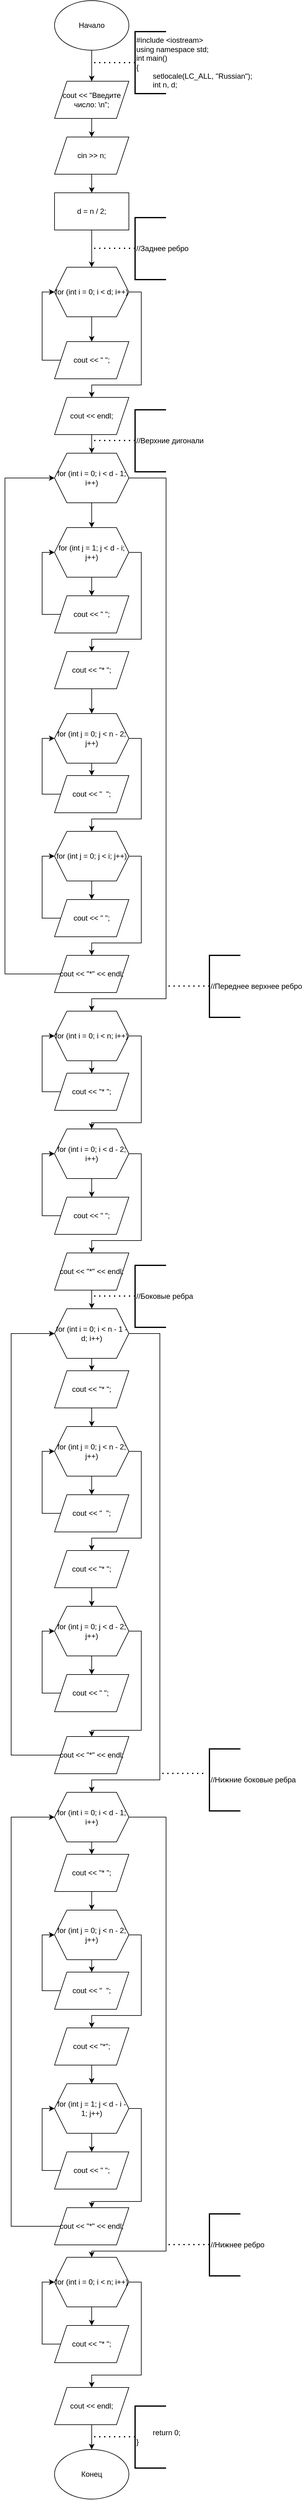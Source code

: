 <mxfile version="24.7.17">
  <diagram name="Страница — 1" id="zEkdtHMlBh2SFyHjWNZH">
    <mxGraphModel dx="472" dy="835" grid="1" gridSize="10" guides="1" tooltips="1" connect="1" arrows="1" fold="1" page="1" pageScale="1" pageWidth="827" pageHeight="1169" math="0" shadow="0">
      <root>
        <mxCell id="0" />
        <mxCell id="1" parent="0" />
        <mxCell id="GUmvBc8gLRCeECEukILp-5" style="edgeStyle=orthogonalEdgeStyle;rounded=0;orthogonalLoop=1;jettySize=auto;html=1;exitX=0.5;exitY=1;exitDx=0;exitDy=0;entryX=0.5;entryY=0;entryDx=0;entryDy=0;" edge="1" parent="1" source="GUmvBc8gLRCeECEukILp-3" target="GUmvBc8gLRCeECEukILp-4">
          <mxGeometry relative="1" as="geometry" />
        </mxCell>
        <mxCell id="GUmvBc8gLRCeECEukILp-3" value="Начало" style="ellipse;whiteSpace=wrap;html=1;" vertex="1" parent="1">
          <mxGeometry x="180" y="50" width="120" height="80" as="geometry" />
        </mxCell>
        <mxCell id="GUmvBc8gLRCeECEukILp-9" style="edgeStyle=orthogonalEdgeStyle;rounded=0;orthogonalLoop=1;jettySize=auto;html=1;exitX=0.5;exitY=1;exitDx=0;exitDy=0;entryX=0.5;entryY=0;entryDx=0;entryDy=0;" edge="1" parent="1" source="GUmvBc8gLRCeECEukILp-4" target="GUmvBc8gLRCeECEukILp-8">
          <mxGeometry relative="1" as="geometry" />
        </mxCell>
        <mxCell id="GUmvBc8gLRCeECEukILp-4" value="cout &amp;lt;&amp;lt; &quot;Введите число: \n&quot;;" style="shape=parallelogram;perimeter=parallelogramPerimeter;whiteSpace=wrap;html=1;fixedSize=1;" vertex="1" parent="1">
          <mxGeometry x="180" y="180" width="120" height="60" as="geometry" />
        </mxCell>
        <mxCell id="GUmvBc8gLRCeECEukILp-6" value="" style="endArrow=none;dashed=1;html=1;dashPattern=1 3;strokeWidth=2;rounded=0;" edge="1" parent="1">
          <mxGeometry width="50" height="50" relative="1" as="geometry">
            <mxPoint x="310" y="150" as="sourcePoint" />
            <mxPoint x="240" y="150" as="targetPoint" />
          </mxGeometry>
        </mxCell>
        <mxCell id="GUmvBc8gLRCeECEukILp-7" value="&lt;div&gt;#include &amp;lt;iostream&amp;gt;&lt;/div&gt;&lt;div&gt;using namespace std;&lt;/div&gt;&lt;div&gt;int main()&lt;/div&gt;&lt;div&gt;{&lt;/div&gt;&lt;div&gt;&lt;span style=&quot;white-space-collapse: collapse;&quot;&gt;&lt;span style=&quot;white-space-collapse: preserve;&quot;&gt;&#x9;&lt;/span&gt;setlocale(LC_ALL, &quot;Russian&quot;);&lt;/span&gt;&lt;/div&gt;&lt;div&gt;&lt;span style=&quot;white-space-collapse: collapse;&quot;&gt;&lt;span style=&quot;white-space-collapse: preserve;&quot;&gt;&#x9;&lt;/span&gt;int n, d;&lt;/span&gt;&lt;/div&gt;" style="strokeWidth=2;html=1;shape=mxgraph.flowchart.annotation_1;align=left;pointerEvents=1;" vertex="1" parent="1">
          <mxGeometry x="310" y="100" width="50" height="100" as="geometry" />
        </mxCell>
        <mxCell id="GUmvBc8gLRCeECEukILp-11" style="edgeStyle=orthogonalEdgeStyle;rounded=0;orthogonalLoop=1;jettySize=auto;html=1;exitX=0.5;exitY=1;exitDx=0;exitDy=0;entryX=0.5;entryY=0;entryDx=0;entryDy=0;" edge="1" parent="1" source="GUmvBc8gLRCeECEukILp-8" target="GUmvBc8gLRCeECEukILp-10">
          <mxGeometry relative="1" as="geometry" />
        </mxCell>
        <mxCell id="GUmvBc8gLRCeECEukILp-8" value="cin &amp;gt;&amp;gt; n;" style="shape=parallelogram;perimeter=parallelogramPerimeter;whiteSpace=wrap;html=1;fixedSize=1;" vertex="1" parent="1">
          <mxGeometry x="180" y="270" width="120" height="60" as="geometry" />
        </mxCell>
        <mxCell id="GUmvBc8gLRCeECEukILp-15" style="edgeStyle=orthogonalEdgeStyle;rounded=0;orthogonalLoop=1;jettySize=auto;html=1;exitX=0.5;exitY=1;exitDx=0;exitDy=0;entryX=0.5;entryY=0;entryDx=0;entryDy=0;" edge="1" parent="1" source="GUmvBc8gLRCeECEukILp-10" target="GUmvBc8gLRCeECEukILp-14">
          <mxGeometry relative="1" as="geometry" />
        </mxCell>
        <mxCell id="GUmvBc8gLRCeECEukILp-10" value="d = n / 2;" style="rounded=0;whiteSpace=wrap;html=1;" vertex="1" parent="1">
          <mxGeometry x="180" y="360" width="120" height="60" as="geometry" />
        </mxCell>
        <mxCell id="GUmvBc8gLRCeECEukILp-12" value="" style="endArrow=none;dashed=1;html=1;dashPattern=1 3;strokeWidth=2;rounded=0;" edge="1" parent="1">
          <mxGeometry width="50" height="50" relative="1" as="geometry">
            <mxPoint x="310" y="449.5" as="sourcePoint" />
            <mxPoint x="240" y="449.5" as="targetPoint" />
          </mxGeometry>
        </mxCell>
        <mxCell id="GUmvBc8gLRCeECEukILp-13" value="//Заднее ребро" style="strokeWidth=2;html=1;shape=mxgraph.flowchart.annotation_1;align=left;pointerEvents=1;" vertex="1" parent="1">
          <mxGeometry x="310" y="400" width="50" height="100" as="geometry" />
        </mxCell>
        <mxCell id="GUmvBc8gLRCeECEukILp-18" style="edgeStyle=orthogonalEdgeStyle;rounded=0;orthogonalLoop=1;jettySize=auto;html=1;exitX=0.5;exitY=1;exitDx=0;exitDy=0;entryX=0.5;entryY=0;entryDx=0;entryDy=0;" edge="1" parent="1" source="GUmvBc8gLRCeECEukILp-14" target="GUmvBc8gLRCeECEukILp-17">
          <mxGeometry relative="1" as="geometry" />
        </mxCell>
        <mxCell id="GUmvBc8gLRCeECEukILp-22" style="edgeStyle=orthogonalEdgeStyle;rounded=0;orthogonalLoop=1;jettySize=auto;html=1;exitX=1;exitY=0.5;exitDx=0;exitDy=0;" edge="1" parent="1" source="GUmvBc8gLRCeECEukILp-14" target="GUmvBc8gLRCeECEukILp-21">
          <mxGeometry relative="1" as="geometry">
            <Array as="points">
              <mxPoint x="320" y="520" />
              <mxPoint x="320" y="670" />
              <mxPoint x="240" y="670" />
            </Array>
          </mxGeometry>
        </mxCell>
        <mxCell id="GUmvBc8gLRCeECEukILp-14" value="for (int i = 0; i &amp;lt; d; i++)" style="shape=hexagon;perimeter=hexagonPerimeter2;whiteSpace=wrap;html=1;fixedSize=1;" vertex="1" parent="1">
          <mxGeometry x="180" y="480" width="120" height="80" as="geometry" />
        </mxCell>
        <mxCell id="GUmvBc8gLRCeECEukILp-19" style="edgeStyle=orthogonalEdgeStyle;rounded=0;orthogonalLoop=1;jettySize=auto;html=1;exitX=0;exitY=0.5;exitDx=0;exitDy=0;entryX=0;entryY=0.5;entryDx=0;entryDy=0;" edge="1" parent="1" source="GUmvBc8gLRCeECEukILp-17" target="GUmvBc8gLRCeECEukILp-14">
          <mxGeometry relative="1" as="geometry">
            <Array as="points">
              <mxPoint x="160" y="630" />
              <mxPoint x="160" y="520" />
            </Array>
          </mxGeometry>
        </mxCell>
        <mxCell id="GUmvBc8gLRCeECEukILp-17" value="cout &amp;lt;&amp;lt; &quot; &quot;;" style="shape=parallelogram;perimeter=parallelogramPerimeter;whiteSpace=wrap;html=1;fixedSize=1;" vertex="1" parent="1">
          <mxGeometry x="180" y="600" width="120" height="60" as="geometry" />
        </mxCell>
        <mxCell id="GUmvBc8gLRCeECEukILp-24" style="edgeStyle=orthogonalEdgeStyle;rounded=0;orthogonalLoop=1;jettySize=auto;html=1;exitX=0.5;exitY=1;exitDx=0;exitDy=0;entryX=0.5;entryY=0;entryDx=0;entryDy=0;" edge="1" parent="1" source="GUmvBc8gLRCeECEukILp-21" target="GUmvBc8gLRCeECEukILp-23">
          <mxGeometry relative="1" as="geometry" />
        </mxCell>
        <mxCell id="GUmvBc8gLRCeECEukILp-21" value="cout &amp;lt;&amp;lt; endl;" style="shape=parallelogram;perimeter=parallelogramPerimeter;whiteSpace=wrap;html=1;fixedSize=1;" vertex="1" parent="1">
          <mxGeometry x="180" y="690" width="120" height="60" as="geometry" />
        </mxCell>
        <mxCell id="GUmvBc8gLRCeECEukILp-28" style="edgeStyle=orthogonalEdgeStyle;rounded=0;orthogonalLoop=1;jettySize=auto;html=1;exitX=0.5;exitY=1;exitDx=0;exitDy=0;entryX=0.5;entryY=0;entryDx=0;entryDy=0;" edge="1" parent="1" source="GUmvBc8gLRCeECEukILp-23" target="GUmvBc8gLRCeECEukILp-27">
          <mxGeometry relative="1" as="geometry" />
        </mxCell>
        <mxCell id="GUmvBc8gLRCeECEukILp-49" style="edgeStyle=orthogonalEdgeStyle;rounded=0;orthogonalLoop=1;jettySize=auto;html=1;exitX=1;exitY=0.5;exitDx=0;exitDy=0;" edge="1" parent="1" source="GUmvBc8gLRCeECEukILp-23" target="GUmvBc8gLRCeECEukILp-48">
          <mxGeometry relative="1" as="geometry">
            <Array as="points">
              <mxPoint x="360" y="820" />
              <mxPoint x="360" y="1660" />
              <mxPoint x="240" y="1660" />
            </Array>
          </mxGeometry>
        </mxCell>
        <mxCell id="GUmvBc8gLRCeECEukILp-23" value="for (int i = 0; i &amp;lt; d - 1; i++)" style="shape=hexagon;perimeter=hexagonPerimeter2;whiteSpace=wrap;html=1;fixedSize=1;" vertex="1" parent="1">
          <mxGeometry x="180" y="780" width="120" height="80" as="geometry" />
        </mxCell>
        <mxCell id="GUmvBc8gLRCeECEukILp-25" value="" style="endArrow=none;dashed=1;html=1;dashPattern=1 3;strokeWidth=2;rounded=0;" edge="1" parent="1">
          <mxGeometry width="50" height="50" relative="1" as="geometry">
            <mxPoint x="310" y="759.5" as="sourcePoint" />
            <mxPoint x="240" y="759.5" as="targetPoint" />
          </mxGeometry>
        </mxCell>
        <mxCell id="GUmvBc8gLRCeECEukILp-26" value="//Верхние дигонали" style="strokeWidth=2;html=1;shape=mxgraph.flowchart.annotation_1;align=left;pointerEvents=1;" vertex="1" parent="1">
          <mxGeometry x="310" y="710" width="50" height="100" as="geometry" />
        </mxCell>
        <mxCell id="GUmvBc8gLRCeECEukILp-30" style="edgeStyle=orthogonalEdgeStyle;rounded=0;orthogonalLoop=1;jettySize=auto;html=1;exitX=0.5;exitY=1;exitDx=0;exitDy=0;entryX=0.5;entryY=0;entryDx=0;entryDy=0;" edge="1" parent="1" source="GUmvBc8gLRCeECEukILp-27" target="GUmvBc8gLRCeECEukILp-29">
          <mxGeometry relative="1" as="geometry" />
        </mxCell>
        <mxCell id="GUmvBc8gLRCeECEukILp-33" style="edgeStyle=orthogonalEdgeStyle;rounded=0;orthogonalLoop=1;jettySize=auto;html=1;exitX=1;exitY=0.5;exitDx=0;exitDy=0;" edge="1" parent="1" source="GUmvBc8gLRCeECEukILp-27" target="GUmvBc8gLRCeECEukILp-32">
          <mxGeometry relative="1" as="geometry">
            <Array as="points">
              <mxPoint x="320" y="940" />
              <mxPoint x="320" y="1080" />
              <mxPoint x="240" y="1080" />
            </Array>
          </mxGeometry>
        </mxCell>
        <mxCell id="GUmvBc8gLRCeECEukILp-27" value="for (int j = 1; j &amp;lt; d - i; j++)" style="shape=hexagon;perimeter=hexagonPerimeter2;whiteSpace=wrap;html=1;fixedSize=1;" vertex="1" parent="1">
          <mxGeometry x="180" y="900" width="120" height="80" as="geometry" />
        </mxCell>
        <mxCell id="GUmvBc8gLRCeECEukILp-31" style="edgeStyle=orthogonalEdgeStyle;rounded=0;orthogonalLoop=1;jettySize=auto;html=1;exitX=0;exitY=0.5;exitDx=0;exitDy=0;entryX=0;entryY=0.5;entryDx=0;entryDy=0;" edge="1" parent="1" source="GUmvBc8gLRCeECEukILp-29" target="GUmvBc8gLRCeECEukILp-27">
          <mxGeometry relative="1" as="geometry">
            <Array as="points">
              <mxPoint x="160" y="1040" />
              <mxPoint x="160" y="940" />
            </Array>
          </mxGeometry>
        </mxCell>
        <mxCell id="GUmvBc8gLRCeECEukILp-29" value="cout &amp;lt;&amp;lt; &quot; &quot;;" style="shape=parallelogram;perimeter=parallelogramPerimeter;whiteSpace=wrap;html=1;fixedSize=1;" vertex="1" parent="1">
          <mxGeometry x="180" y="1010" width="120" height="60" as="geometry" />
        </mxCell>
        <mxCell id="GUmvBc8gLRCeECEukILp-35" style="edgeStyle=orthogonalEdgeStyle;rounded=0;orthogonalLoop=1;jettySize=auto;html=1;exitX=0.5;exitY=1;exitDx=0;exitDy=0;entryX=0.5;entryY=0;entryDx=0;entryDy=0;" edge="1" parent="1" source="GUmvBc8gLRCeECEukILp-32" target="GUmvBc8gLRCeECEukILp-34">
          <mxGeometry relative="1" as="geometry" />
        </mxCell>
        <mxCell id="GUmvBc8gLRCeECEukILp-32" value="cout &amp;lt;&amp;lt; &quot;* &quot;;" style="shape=parallelogram;perimeter=parallelogramPerimeter;whiteSpace=wrap;html=1;fixedSize=1;" vertex="1" parent="1">
          <mxGeometry x="180" y="1100" width="120" height="60" as="geometry" />
        </mxCell>
        <mxCell id="GUmvBc8gLRCeECEukILp-37" style="edgeStyle=orthogonalEdgeStyle;rounded=0;orthogonalLoop=1;jettySize=auto;html=1;exitX=0.5;exitY=1;exitDx=0;exitDy=0;entryX=0.5;entryY=0;entryDx=0;entryDy=0;" edge="1" parent="1" source="GUmvBc8gLRCeECEukILp-34" target="GUmvBc8gLRCeECEukILp-36">
          <mxGeometry relative="1" as="geometry" />
        </mxCell>
        <mxCell id="GUmvBc8gLRCeECEukILp-41" style="edgeStyle=orthogonalEdgeStyle;rounded=0;orthogonalLoop=1;jettySize=auto;html=1;exitX=1;exitY=0.5;exitDx=0;exitDy=0;" edge="1" parent="1" source="GUmvBc8gLRCeECEukILp-34" target="GUmvBc8gLRCeECEukILp-40">
          <mxGeometry relative="1" as="geometry">
            <Array as="points">
              <mxPoint x="320" y="1240" />
              <mxPoint x="320" y="1370" />
              <mxPoint x="240" y="1370" />
            </Array>
          </mxGeometry>
        </mxCell>
        <mxCell id="GUmvBc8gLRCeECEukILp-34" value="for (int j = 0; j &amp;lt; n - 2; j++)" style="shape=hexagon;perimeter=hexagonPerimeter2;whiteSpace=wrap;html=1;fixedSize=1;" vertex="1" parent="1">
          <mxGeometry x="180" y="1200" width="120" height="80" as="geometry" />
        </mxCell>
        <mxCell id="GUmvBc8gLRCeECEukILp-38" style="edgeStyle=orthogonalEdgeStyle;rounded=0;orthogonalLoop=1;jettySize=auto;html=1;exitX=0;exitY=0.5;exitDx=0;exitDy=0;entryX=0;entryY=0.5;entryDx=0;entryDy=0;" edge="1" parent="1" source="GUmvBc8gLRCeECEukILp-36" target="GUmvBc8gLRCeECEukILp-34">
          <mxGeometry relative="1" as="geometry">
            <Array as="points">
              <mxPoint x="160" y="1330" />
              <mxPoint x="160" y="1240" />
            </Array>
          </mxGeometry>
        </mxCell>
        <mxCell id="GUmvBc8gLRCeECEukILp-36" value="cout &amp;lt;&amp;lt; &quot;&amp;nbsp; &quot;;" style="shape=parallelogram;perimeter=parallelogramPerimeter;whiteSpace=wrap;html=1;fixedSize=1;" vertex="1" parent="1">
          <mxGeometry x="180" y="1300" width="120" height="60" as="geometry" />
        </mxCell>
        <mxCell id="GUmvBc8gLRCeECEukILp-43" style="edgeStyle=orthogonalEdgeStyle;rounded=0;orthogonalLoop=1;jettySize=auto;html=1;exitX=0.5;exitY=1;exitDx=0;exitDy=0;entryX=0.5;entryY=0;entryDx=0;entryDy=0;" edge="1" parent="1" source="GUmvBc8gLRCeECEukILp-40" target="GUmvBc8gLRCeECEukILp-42">
          <mxGeometry relative="1" as="geometry" />
        </mxCell>
        <mxCell id="GUmvBc8gLRCeECEukILp-46" style="edgeStyle=orthogonalEdgeStyle;rounded=0;orthogonalLoop=1;jettySize=auto;html=1;exitX=1;exitY=0.5;exitDx=0;exitDy=0;" edge="1" parent="1" source="GUmvBc8gLRCeECEukILp-40" target="GUmvBc8gLRCeECEukILp-45">
          <mxGeometry relative="1" as="geometry">
            <Array as="points">
              <mxPoint x="320" y="1430" />
              <mxPoint x="320" y="1570" />
              <mxPoint x="240" y="1570" />
            </Array>
          </mxGeometry>
        </mxCell>
        <mxCell id="GUmvBc8gLRCeECEukILp-40" value="for (int j = 0; j &amp;lt; i; j++)" style="shape=hexagon;perimeter=hexagonPerimeter2;whiteSpace=wrap;html=1;fixedSize=1;" vertex="1" parent="1">
          <mxGeometry x="180" y="1390" width="120" height="80" as="geometry" />
        </mxCell>
        <mxCell id="GUmvBc8gLRCeECEukILp-44" style="edgeStyle=orthogonalEdgeStyle;rounded=0;orthogonalLoop=1;jettySize=auto;html=1;exitX=0;exitY=0.5;exitDx=0;exitDy=0;entryX=0;entryY=0.5;entryDx=0;entryDy=0;" edge="1" parent="1" source="GUmvBc8gLRCeECEukILp-42" target="GUmvBc8gLRCeECEukILp-40">
          <mxGeometry relative="1" as="geometry">
            <Array as="points">
              <mxPoint x="160" y="1530" />
              <mxPoint x="160" y="1430" />
            </Array>
          </mxGeometry>
        </mxCell>
        <mxCell id="GUmvBc8gLRCeECEukILp-42" value="cout &amp;lt;&amp;lt; &quot; &quot;;" style="shape=parallelogram;perimeter=parallelogramPerimeter;whiteSpace=wrap;html=1;fixedSize=1;" vertex="1" parent="1">
          <mxGeometry x="180" y="1500" width="120" height="60" as="geometry" />
        </mxCell>
        <mxCell id="GUmvBc8gLRCeECEukILp-47" style="edgeStyle=orthogonalEdgeStyle;rounded=0;orthogonalLoop=1;jettySize=auto;html=1;exitX=0;exitY=0.5;exitDx=0;exitDy=0;entryX=0;entryY=0.5;entryDx=0;entryDy=0;" edge="1" parent="1" source="GUmvBc8gLRCeECEukILp-45" target="GUmvBc8gLRCeECEukILp-23">
          <mxGeometry relative="1" as="geometry">
            <Array as="points">
              <mxPoint x="100" y="1620" />
              <mxPoint x="100" y="820" />
            </Array>
          </mxGeometry>
        </mxCell>
        <mxCell id="GUmvBc8gLRCeECEukILp-45" value="cout &amp;lt;&amp;lt; &quot;*&quot; &amp;lt;&amp;lt; endl;" style="shape=parallelogram;perimeter=parallelogramPerimeter;whiteSpace=wrap;html=1;fixedSize=1;" vertex="1" parent="1">
          <mxGeometry x="180" y="1590" width="120" height="60" as="geometry" />
        </mxCell>
        <mxCell id="GUmvBc8gLRCeECEukILp-53" style="edgeStyle=orthogonalEdgeStyle;rounded=0;orthogonalLoop=1;jettySize=auto;html=1;exitX=0.5;exitY=1;exitDx=0;exitDy=0;entryX=0.5;entryY=0;entryDx=0;entryDy=0;" edge="1" parent="1" source="GUmvBc8gLRCeECEukILp-48" target="GUmvBc8gLRCeECEukILp-52">
          <mxGeometry relative="1" as="geometry" />
        </mxCell>
        <mxCell id="GUmvBc8gLRCeECEukILp-56" style="edgeStyle=orthogonalEdgeStyle;rounded=0;orthogonalLoop=1;jettySize=auto;html=1;exitX=1;exitY=0.5;exitDx=0;exitDy=0;" edge="1" parent="1" source="GUmvBc8gLRCeECEukILp-48" target="GUmvBc8gLRCeECEukILp-55">
          <mxGeometry relative="1" as="geometry">
            <Array as="points">
              <mxPoint x="320" y="1720" />
              <mxPoint x="320" y="1860" />
              <mxPoint x="240" y="1860" />
            </Array>
          </mxGeometry>
        </mxCell>
        <mxCell id="GUmvBc8gLRCeECEukILp-48" value="for (int i = 0; i &amp;lt; n; i++)" style="shape=hexagon;perimeter=hexagonPerimeter2;whiteSpace=wrap;html=1;fixedSize=1;" vertex="1" parent="1">
          <mxGeometry x="180" y="1680" width="120" height="80" as="geometry" />
        </mxCell>
        <mxCell id="GUmvBc8gLRCeECEukILp-50" value="" style="endArrow=none;dashed=1;html=1;dashPattern=1 3;strokeWidth=2;rounded=0;" edge="1" parent="1">
          <mxGeometry width="50" height="50" relative="1" as="geometry">
            <mxPoint x="430" y="1639.5" as="sourcePoint" />
            <mxPoint x="360" y="1639.5" as="targetPoint" />
          </mxGeometry>
        </mxCell>
        <mxCell id="GUmvBc8gLRCeECEukILp-51" value="//Переднее верхнее ребро" style="strokeWidth=2;html=1;shape=mxgraph.flowchart.annotation_1;align=left;pointerEvents=1;" vertex="1" parent="1">
          <mxGeometry x="430" y="1590" width="50" height="100" as="geometry" />
        </mxCell>
        <mxCell id="GUmvBc8gLRCeECEukILp-54" style="edgeStyle=orthogonalEdgeStyle;rounded=0;orthogonalLoop=1;jettySize=auto;html=1;exitX=0;exitY=0.5;exitDx=0;exitDy=0;entryX=0;entryY=0.5;entryDx=0;entryDy=0;" edge="1" parent="1" source="GUmvBc8gLRCeECEukILp-52" target="GUmvBc8gLRCeECEukILp-48">
          <mxGeometry relative="1" as="geometry">
            <Array as="points">
              <mxPoint x="160" y="1810" />
              <mxPoint x="160" y="1720" />
            </Array>
          </mxGeometry>
        </mxCell>
        <mxCell id="GUmvBc8gLRCeECEukILp-52" value="cout &amp;lt;&amp;lt; &quot;* &quot;;" style="shape=parallelogram;perimeter=parallelogramPerimeter;whiteSpace=wrap;html=1;fixedSize=1;" vertex="1" parent="1">
          <mxGeometry x="180" y="1780" width="120" height="60" as="geometry" />
        </mxCell>
        <mxCell id="GUmvBc8gLRCeECEukILp-58" style="edgeStyle=orthogonalEdgeStyle;rounded=0;orthogonalLoop=1;jettySize=auto;html=1;exitX=0.5;exitY=1;exitDx=0;exitDy=0;entryX=0.5;entryY=0;entryDx=0;entryDy=0;" edge="1" parent="1" source="GUmvBc8gLRCeECEukILp-55" target="GUmvBc8gLRCeECEukILp-57">
          <mxGeometry relative="1" as="geometry" />
        </mxCell>
        <mxCell id="GUmvBc8gLRCeECEukILp-61" style="edgeStyle=orthogonalEdgeStyle;rounded=0;orthogonalLoop=1;jettySize=auto;html=1;exitX=1;exitY=0.5;exitDx=0;exitDy=0;" edge="1" parent="1" source="GUmvBc8gLRCeECEukILp-55" target="GUmvBc8gLRCeECEukILp-60">
          <mxGeometry relative="1" as="geometry">
            <Array as="points">
              <mxPoint x="320" y="1910" />
              <mxPoint x="320" y="2050" />
              <mxPoint x="240" y="2050" />
            </Array>
          </mxGeometry>
        </mxCell>
        <mxCell id="GUmvBc8gLRCeECEukILp-55" value="for (int i = 0; i &amp;lt; d - 2; i++)" style="shape=hexagon;perimeter=hexagonPerimeter2;whiteSpace=wrap;html=1;fixedSize=1;" vertex="1" parent="1">
          <mxGeometry x="180" y="1870" width="120" height="80" as="geometry" />
        </mxCell>
        <mxCell id="GUmvBc8gLRCeECEukILp-59" style="edgeStyle=orthogonalEdgeStyle;rounded=0;orthogonalLoop=1;jettySize=auto;html=1;exitX=0;exitY=0.5;exitDx=0;exitDy=0;entryX=0;entryY=0.5;entryDx=0;entryDy=0;" edge="1" parent="1" source="GUmvBc8gLRCeECEukILp-57" target="GUmvBc8gLRCeECEukILp-55">
          <mxGeometry relative="1" as="geometry">
            <Array as="points">
              <mxPoint x="160" y="2010" />
              <mxPoint x="160" y="1910" />
            </Array>
          </mxGeometry>
        </mxCell>
        <mxCell id="GUmvBc8gLRCeECEukILp-57" value="cout &amp;lt;&amp;lt; &quot; &quot;;" style="shape=parallelogram;perimeter=parallelogramPerimeter;whiteSpace=wrap;html=1;fixedSize=1;" vertex="1" parent="1">
          <mxGeometry x="180" y="1980" width="120" height="60" as="geometry" />
        </mxCell>
        <mxCell id="GUmvBc8gLRCeECEukILp-65" style="edgeStyle=orthogonalEdgeStyle;rounded=0;orthogonalLoop=1;jettySize=auto;html=1;exitX=0.5;exitY=1;exitDx=0;exitDy=0;entryX=0.5;entryY=0;entryDx=0;entryDy=0;" edge="1" parent="1" source="GUmvBc8gLRCeECEukILp-60" target="GUmvBc8gLRCeECEukILp-62">
          <mxGeometry relative="1" as="geometry" />
        </mxCell>
        <mxCell id="GUmvBc8gLRCeECEukILp-60" value="cout &amp;lt;&amp;lt; &quot;*&quot; &amp;lt;&amp;lt; endl;" style="shape=parallelogram;perimeter=parallelogramPerimeter;whiteSpace=wrap;html=1;fixedSize=1;" vertex="1" parent="1">
          <mxGeometry x="180" y="2070" width="120" height="60" as="geometry" />
        </mxCell>
        <mxCell id="GUmvBc8gLRCeECEukILp-67" style="edgeStyle=orthogonalEdgeStyle;rounded=0;orthogonalLoop=1;jettySize=auto;html=1;exitX=0.5;exitY=1;exitDx=0;exitDy=0;entryX=0.5;entryY=0;entryDx=0;entryDy=0;" edge="1" parent="1" source="GUmvBc8gLRCeECEukILp-62" target="GUmvBc8gLRCeECEukILp-66">
          <mxGeometry relative="1" as="geometry" />
        </mxCell>
        <mxCell id="GUmvBc8gLRCeECEukILp-85" style="edgeStyle=orthogonalEdgeStyle;rounded=0;orthogonalLoop=1;jettySize=auto;html=1;exitX=1;exitY=0.5;exitDx=0;exitDy=0;entryX=0.5;entryY=0;entryDx=0;entryDy=0;" edge="1" parent="1" source="GUmvBc8gLRCeECEukILp-62" target="GUmvBc8gLRCeECEukILp-84">
          <mxGeometry relative="1" as="geometry">
            <Array as="points">
              <mxPoint x="350" y="2200" />
              <mxPoint x="350" y="2920" />
              <mxPoint x="240" y="2920" />
            </Array>
          </mxGeometry>
        </mxCell>
        <mxCell id="GUmvBc8gLRCeECEukILp-62" value="for (int i = 0; i &amp;lt; n - 1 - d; i++)" style="shape=hexagon;perimeter=hexagonPerimeter2;whiteSpace=wrap;html=1;fixedSize=1;" vertex="1" parent="1">
          <mxGeometry x="180" y="2160" width="120" height="80" as="geometry" />
        </mxCell>
        <mxCell id="GUmvBc8gLRCeECEukILp-63" value="" style="endArrow=none;dashed=1;html=1;dashPattern=1 3;strokeWidth=2;rounded=0;" edge="1" parent="1">
          <mxGeometry width="50" height="50" relative="1" as="geometry">
            <mxPoint x="310" y="2139.5" as="sourcePoint" />
            <mxPoint x="240" y="2139.5" as="targetPoint" />
          </mxGeometry>
        </mxCell>
        <mxCell id="GUmvBc8gLRCeECEukILp-64" value="//Боковые ребра" style="strokeWidth=2;html=1;shape=mxgraph.flowchart.annotation_1;align=left;pointerEvents=1;" vertex="1" parent="1">
          <mxGeometry x="310" y="2090" width="50" height="100" as="geometry" />
        </mxCell>
        <mxCell id="GUmvBc8gLRCeECEukILp-69" style="edgeStyle=orthogonalEdgeStyle;rounded=0;orthogonalLoop=1;jettySize=auto;html=1;exitX=0.5;exitY=1;exitDx=0;exitDy=0;entryX=0.5;entryY=0;entryDx=0;entryDy=0;" edge="1" parent="1" source="GUmvBc8gLRCeECEukILp-66" target="GUmvBc8gLRCeECEukILp-68">
          <mxGeometry relative="1" as="geometry" />
        </mxCell>
        <mxCell id="GUmvBc8gLRCeECEukILp-66" value="cout &amp;lt;&amp;lt; &quot;* &quot;;" style="shape=parallelogram;perimeter=parallelogramPerimeter;whiteSpace=wrap;html=1;fixedSize=1;" vertex="1" parent="1">
          <mxGeometry x="180" y="2260" width="120" height="60" as="geometry" />
        </mxCell>
        <mxCell id="GUmvBc8gLRCeECEukILp-71" style="edgeStyle=orthogonalEdgeStyle;rounded=0;orthogonalLoop=1;jettySize=auto;html=1;exitX=0.5;exitY=1;exitDx=0;exitDy=0;entryX=0.5;entryY=0;entryDx=0;entryDy=0;" edge="1" parent="1" source="GUmvBc8gLRCeECEukILp-68" target="GUmvBc8gLRCeECEukILp-70">
          <mxGeometry relative="1" as="geometry" />
        </mxCell>
        <mxCell id="GUmvBc8gLRCeECEukILp-75" style="edgeStyle=orthogonalEdgeStyle;rounded=0;orthogonalLoop=1;jettySize=auto;html=1;exitX=1;exitY=0.5;exitDx=0;exitDy=0;" edge="1" parent="1" source="GUmvBc8gLRCeECEukILp-68" target="GUmvBc8gLRCeECEukILp-73">
          <mxGeometry relative="1" as="geometry">
            <Array as="points">
              <mxPoint x="320" y="2390" />
              <mxPoint x="320" y="2530" />
              <mxPoint x="240" y="2530" />
            </Array>
          </mxGeometry>
        </mxCell>
        <mxCell id="GUmvBc8gLRCeECEukILp-68" value="for (int j = 0; j &amp;lt; n - 2; j++)" style="shape=hexagon;perimeter=hexagonPerimeter2;whiteSpace=wrap;html=1;fixedSize=1;" vertex="1" parent="1">
          <mxGeometry x="180" y="2350" width="120" height="80" as="geometry" />
        </mxCell>
        <mxCell id="GUmvBc8gLRCeECEukILp-72" style="edgeStyle=orthogonalEdgeStyle;rounded=0;orthogonalLoop=1;jettySize=auto;html=1;exitX=0;exitY=0.5;exitDx=0;exitDy=0;entryX=0;entryY=0.5;entryDx=0;entryDy=0;" edge="1" parent="1" source="GUmvBc8gLRCeECEukILp-70" target="GUmvBc8gLRCeECEukILp-68">
          <mxGeometry relative="1" as="geometry">
            <Array as="points">
              <mxPoint x="160" y="2490" />
              <mxPoint x="160" y="2390" />
            </Array>
          </mxGeometry>
        </mxCell>
        <mxCell id="GUmvBc8gLRCeECEukILp-70" value="cout &amp;lt;&amp;lt; &quot;&amp;nbsp; &quot;;" style="shape=parallelogram;perimeter=parallelogramPerimeter;whiteSpace=wrap;html=1;fixedSize=1;" vertex="1" parent="1">
          <mxGeometry x="180" y="2460" width="120" height="60" as="geometry" />
        </mxCell>
        <mxCell id="GUmvBc8gLRCeECEukILp-77" style="edgeStyle=orthogonalEdgeStyle;rounded=0;orthogonalLoop=1;jettySize=auto;html=1;exitX=0.5;exitY=1;exitDx=0;exitDy=0;entryX=0.5;entryY=0;entryDx=0;entryDy=0;" edge="1" parent="1" source="GUmvBc8gLRCeECEukILp-73" target="GUmvBc8gLRCeECEukILp-76">
          <mxGeometry relative="1" as="geometry" />
        </mxCell>
        <mxCell id="GUmvBc8gLRCeECEukILp-73" value="cout &amp;lt;&amp;lt; &quot;* &quot;;" style="shape=parallelogram;perimeter=parallelogramPerimeter;whiteSpace=wrap;html=1;fixedSize=1;" vertex="1" parent="1">
          <mxGeometry x="180" y="2550" width="120" height="60" as="geometry" />
        </mxCell>
        <mxCell id="GUmvBc8gLRCeECEukILp-79" style="edgeStyle=orthogonalEdgeStyle;rounded=0;orthogonalLoop=1;jettySize=auto;html=1;exitX=0.5;exitY=1;exitDx=0;exitDy=0;entryX=0.5;entryY=0;entryDx=0;entryDy=0;" edge="1" parent="1" source="GUmvBc8gLRCeECEukILp-76" target="GUmvBc8gLRCeECEukILp-78">
          <mxGeometry relative="1" as="geometry" />
        </mxCell>
        <mxCell id="GUmvBc8gLRCeECEukILp-82" style="edgeStyle=orthogonalEdgeStyle;rounded=0;orthogonalLoop=1;jettySize=auto;html=1;exitX=1;exitY=0.5;exitDx=0;exitDy=0;" edge="1" parent="1" source="GUmvBc8gLRCeECEukILp-76" target="GUmvBc8gLRCeECEukILp-81">
          <mxGeometry relative="1" as="geometry">
            <Array as="points">
              <mxPoint x="320" y="2680" />
              <mxPoint x="320" y="2840" />
              <mxPoint x="240" y="2840" />
            </Array>
          </mxGeometry>
        </mxCell>
        <mxCell id="GUmvBc8gLRCeECEukILp-76" value="for (int j = 0; j &amp;lt; d - 2; j++)" style="shape=hexagon;perimeter=hexagonPerimeter2;whiteSpace=wrap;html=1;fixedSize=1;" vertex="1" parent="1">
          <mxGeometry x="180" y="2640" width="120" height="80" as="geometry" />
        </mxCell>
        <mxCell id="GUmvBc8gLRCeECEukILp-80" style="edgeStyle=orthogonalEdgeStyle;rounded=0;orthogonalLoop=1;jettySize=auto;html=1;exitX=0;exitY=0.5;exitDx=0;exitDy=0;entryX=0;entryY=0.5;entryDx=0;entryDy=0;" edge="1" parent="1" source="GUmvBc8gLRCeECEukILp-78" target="GUmvBc8gLRCeECEukILp-76">
          <mxGeometry relative="1" as="geometry">
            <Array as="points">
              <mxPoint x="160" y="2780" />
              <mxPoint x="160" y="2680" />
            </Array>
          </mxGeometry>
        </mxCell>
        <mxCell id="GUmvBc8gLRCeECEukILp-78" value="cout &amp;lt;&amp;lt; &quot; &quot;;&amp;nbsp;" style="shape=parallelogram;perimeter=parallelogramPerimeter;whiteSpace=wrap;html=1;fixedSize=1;" vertex="1" parent="1">
          <mxGeometry x="180" y="2750" width="120" height="60" as="geometry" />
        </mxCell>
        <mxCell id="GUmvBc8gLRCeECEukILp-83" style="edgeStyle=orthogonalEdgeStyle;rounded=0;orthogonalLoop=1;jettySize=auto;html=1;exitX=0;exitY=0.5;exitDx=0;exitDy=0;entryX=0;entryY=0.5;entryDx=0;entryDy=0;" edge="1" parent="1" source="GUmvBc8gLRCeECEukILp-81" target="GUmvBc8gLRCeECEukILp-62">
          <mxGeometry relative="1" as="geometry">
            <Array as="points">
              <mxPoint x="110" y="2880" />
              <mxPoint x="110" y="2200" />
            </Array>
          </mxGeometry>
        </mxCell>
        <mxCell id="GUmvBc8gLRCeECEukILp-81" value="cout &amp;lt;&amp;lt; &quot;*&quot; &amp;lt;&amp;lt; endl;" style="shape=parallelogram;perimeter=parallelogramPerimeter;whiteSpace=wrap;html=1;fixedSize=1;" vertex="1" parent="1">
          <mxGeometry x="180" y="2850" width="120" height="60" as="geometry" />
        </mxCell>
        <mxCell id="GUmvBc8gLRCeECEukILp-89" style="edgeStyle=orthogonalEdgeStyle;rounded=0;orthogonalLoop=1;jettySize=auto;html=1;exitX=0.5;exitY=1;exitDx=0;exitDy=0;entryX=0.5;entryY=0;entryDx=0;entryDy=0;" edge="1" parent="1" source="GUmvBc8gLRCeECEukILp-84" target="GUmvBc8gLRCeECEukILp-88">
          <mxGeometry relative="1" as="geometry" />
        </mxCell>
        <mxCell id="GUmvBc8gLRCeECEukILp-108" style="edgeStyle=orthogonalEdgeStyle;rounded=0;orthogonalLoop=1;jettySize=auto;html=1;exitX=1;exitY=0.5;exitDx=0;exitDy=0;" edge="1" parent="1" source="GUmvBc8gLRCeECEukILp-84" target="GUmvBc8gLRCeECEukILp-107">
          <mxGeometry relative="1" as="geometry">
            <Array as="points">
              <mxPoint x="360" y="2980" />
              <mxPoint x="360" y="3680" />
              <mxPoint x="240" y="3680" />
            </Array>
          </mxGeometry>
        </mxCell>
        <mxCell id="GUmvBc8gLRCeECEukILp-84" value="for (int i = 0; i &amp;lt; d - 1; i++)" style="shape=hexagon;perimeter=hexagonPerimeter2;whiteSpace=wrap;html=1;fixedSize=1;" vertex="1" parent="1">
          <mxGeometry x="180" y="2940" width="120" height="80" as="geometry" />
        </mxCell>
        <mxCell id="GUmvBc8gLRCeECEukILp-86" value="" style="endArrow=none;dashed=1;html=1;dashPattern=1 3;strokeWidth=2;rounded=0;" edge="1" parent="1">
          <mxGeometry width="50" height="50" relative="1" as="geometry">
            <mxPoint x="420" y="2909.5" as="sourcePoint" />
            <mxPoint x="350" y="2909.5" as="targetPoint" />
          </mxGeometry>
        </mxCell>
        <mxCell id="GUmvBc8gLRCeECEukILp-87" value="//Нижние боковые ребра" style="strokeWidth=2;html=1;shape=mxgraph.flowchart.annotation_1;align=left;pointerEvents=1;" vertex="1" parent="1">
          <mxGeometry x="430" y="2870" width="50" height="100" as="geometry" />
        </mxCell>
        <mxCell id="GUmvBc8gLRCeECEukILp-91" style="edgeStyle=orthogonalEdgeStyle;rounded=0;orthogonalLoop=1;jettySize=auto;html=1;exitX=0.5;exitY=1;exitDx=0;exitDy=0;entryX=0.5;entryY=0;entryDx=0;entryDy=0;" edge="1" parent="1" source="GUmvBc8gLRCeECEukILp-88" target="GUmvBc8gLRCeECEukILp-90">
          <mxGeometry relative="1" as="geometry" />
        </mxCell>
        <mxCell id="GUmvBc8gLRCeECEukILp-88" value="cout &amp;lt;&amp;lt; &quot;* &quot;;" style="shape=parallelogram;perimeter=parallelogramPerimeter;whiteSpace=wrap;html=1;fixedSize=1;" vertex="1" parent="1">
          <mxGeometry x="180" y="3040" width="120" height="60" as="geometry" />
        </mxCell>
        <mxCell id="GUmvBc8gLRCeECEukILp-93" style="edgeStyle=orthogonalEdgeStyle;rounded=0;orthogonalLoop=1;jettySize=auto;html=1;exitX=0.5;exitY=1;exitDx=0;exitDy=0;" edge="1" parent="1" source="GUmvBc8gLRCeECEukILp-90" target="GUmvBc8gLRCeECEukILp-92">
          <mxGeometry relative="1" as="geometry" />
        </mxCell>
        <mxCell id="GUmvBc8gLRCeECEukILp-97" style="edgeStyle=orthogonalEdgeStyle;rounded=0;orthogonalLoop=1;jettySize=auto;html=1;exitX=1;exitY=0.5;exitDx=0;exitDy=0;" edge="1" parent="1" source="GUmvBc8gLRCeECEukILp-90" target="GUmvBc8gLRCeECEukILp-96">
          <mxGeometry relative="1" as="geometry">
            <Array as="points">
              <mxPoint x="320" y="3170" />
              <mxPoint x="320" y="3300" />
              <mxPoint x="240" y="3300" />
            </Array>
          </mxGeometry>
        </mxCell>
        <mxCell id="GUmvBc8gLRCeECEukILp-90" value="for (int j = 0; j &amp;lt; n - 2; j++)" style="shape=hexagon;perimeter=hexagonPerimeter2;whiteSpace=wrap;html=1;fixedSize=1;" vertex="1" parent="1">
          <mxGeometry x="180" y="3130" width="120" height="80" as="geometry" />
        </mxCell>
        <mxCell id="GUmvBc8gLRCeECEukILp-94" style="edgeStyle=orthogonalEdgeStyle;rounded=0;orthogonalLoop=1;jettySize=auto;html=1;exitX=0;exitY=0.5;exitDx=0;exitDy=0;entryX=0;entryY=0.5;entryDx=0;entryDy=0;" edge="1" parent="1" source="GUmvBc8gLRCeECEukILp-92" target="GUmvBc8gLRCeECEukILp-90">
          <mxGeometry relative="1" as="geometry">
            <Array as="points">
              <mxPoint x="160" y="3260" />
              <mxPoint x="160" y="3170" />
            </Array>
          </mxGeometry>
        </mxCell>
        <mxCell id="GUmvBc8gLRCeECEukILp-92" value="cout &amp;lt;&amp;lt; &quot;&amp;nbsp; &quot;;" style="shape=parallelogram;perimeter=parallelogramPerimeter;whiteSpace=wrap;html=1;fixedSize=1;" vertex="1" parent="1">
          <mxGeometry x="180" y="3230" width="120" height="60" as="geometry" />
        </mxCell>
        <mxCell id="GUmvBc8gLRCeECEukILp-100" style="edgeStyle=orthogonalEdgeStyle;rounded=0;orthogonalLoop=1;jettySize=auto;html=1;exitX=0.5;exitY=1;exitDx=0;exitDy=0;entryX=0.5;entryY=0;entryDx=0;entryDy=0;" edge="1" parent="1" source="GUmvBc8gLRCeECEukILp-96" target="GUmvBc8gLRCeECEukILp-98">
          <mxGeometry relative="1" as="geometry" />
        </mxCell>
        <mxCell id="GUmvBc8gLRCeECEukILp-96" value="cout &amp;lt;&amp;lt; &quot;*&quot;;" style="shape=parallelogram;perimeter=parallelogramPerimeter;whiteSpace=wrap;html=1;fixedSize=1;" vertex="1" parent="1">
          <mxGeometry x="180" y="3320" width="120" height="60" as="geometry" />
        </mxCell>
        <mxCell id="GUmvBc8gLRCeECEukILp-102" style="edgeStyle=orthogonalEdgeStyle;rounded=0;orthogonalLoop=1;jettySize=auto;html=1;exitX=0.5;exitY=1;exitDx=0;exitDy=0;entryX=0.5;entryY=0;entryDx=0;entryDy=0;" edge="1" parent="1" source="GUmvBc8gLRCeECEukILp-98" target="GUmvBc8gLRCeECEukILp-101">
          <mxGeometry relative="1" as="geometry" />
        </mxCell>
        <mxCell id="GUmvBc8gLRCeECEukILp-105" style="edgeStyle=orthogonalEdgeStyle;rounded=0;orthogonalLoop=1;jettySize=auto;html=1;exitX=1;exitY=0.5;exitDx=0;exitDy=0;" edge="1" parent="1" source="GUmvBc8gLRCeECEukILp-98" target="GUmvBc8gLRCeECEukILp-104">
          <mxGeometry relative="1" as="geometry">
            <Array as="points">
              <mxPoint x="320" y="3450" />
              <mxPoint x="320" y="3600" />
              <mxPoint x="240" y="3600" />
            </Array>
          </mxGeometry>
        </mxCell>
        <mxCell id="GUmvBc8gLRCeECEukILp-98" value="for (int j = 1; j &amp;lt; d - i - 1; j++)" style="shape=hexagon;perimeter=hexagonPerimeter2;whiteSpace=wrap;html=1;fixedSize=1;" vertex="1" parent="1">
          <mxGeometry x="180" y="3410" width="120" height="80" as="geometry" />
        </mxCell>
        <mxCell id="GUmvBc8gLRCeECEukILp-103" style="edgeStyle=orthogonalEdgeStyle;rounded=0;orthogonalLoop=1;jettySize=auto;html=1;exitX=0;exitY=0.5;exitDx=0;exitDy=0;entryX=0;entryY=0.5;entryDx=0;entryDy=0;" edge="1" parent="1" source="GUmvBc8gLRCeECEukILp-101" target="GUmvBc8gLRCeECEukILp-98">
          <mxGeometry relative="1" as="geometry">
            <Array as="points">
              <mxPoint x="160" y="3550" />
              <mxPoint x="160" y="3450" />
            </Array>
          </mxGeometry>
        </mxCell>
        <mxCell id="GUmvBc8gLRCeECEukILp-101" value="cout &amp;lt;&amp;lt; &quot; &quot;;" style="shape=parallelogram;perimeter=parallelogramPerimeter;whiteSpace=wrap;html=1;fixedSize=1;" vertex="1" parent="1">
          <mxGeometry x="180" y="3520" width="120" height="60" as="geometry" />
        </mxCell>
        <mxCell id="GUmvBc8gLRCeECEukILp-106" style="edgeStyle=orthogonalEdgeStyle;rounded=0;orthogonalLoop=1;jettySize=auto;html=1;exitX=0;exitY=0.5;exitDx=0;exitDy=0;entryX=0;entryY=0.5;entryDx=0;entryDy=0;" edge="1" parent="1" source="GUmvBc8gLRCeECEukILp-104" target="GUmvBc8gLRCeECEukILp-84">
          <mxGeometry relative="1" as="geometry">
            <Array as="points">
              <mxPoint x="110" y="3640" />
              <mxPoint x="110" y="2980" />
            </Array>
          </mxGeometry>
        </mxCell>
        <mxCell id="GUmvBc8gLRCeECEukILp-104" value="cout &amp;lt;&amp;lt; &quot;*&quot; &amp;lt;&amp;lt; endl;" style="shape=parallelogram;perimeter=parallelogramPerimeter;whiteSpace=wrap;html=1;fixedSize=1;" vertex="1" parent="1">
          <mxGeometry x="180" y="3610" width="120" height="60" as="geometry" />
        </mxCell>
        <mxCell id="GUmvBc8gLRCeECEukILp-112" style="edgeStyle=orthogonalEdgeStyle;rounded=0;orthogonalLoop=1;jettySize=auto;html=1;exitX=0.5;exitY=1;exitDx=0;exitDy=0;entryX=0.5;entryY=0;entryDx=0;entryDy=0;" edge="1" parent="1" source="GUmvBc8gLRCeECEukILp-107" target="GUmvBc8gLRCeECEukILp-111">
          <mxGeometry relative="1" as="geometry" />
        </mxCell>
        <mxCell id="GUmvBc8gLRCeECEukILp-114" style="edgeStyle=orthogonalEdgeStyle;rounded=0;orthogonalLoop=1;jettySize=auto;html=1;exitX=1;exitY=0.5;exitDx=0;exitDy=0;" edge="1" parent="1" source="GUmvBc8gLRCeECEukILp-107" target="GUmvBc8gLRCeECEukILp-113">
          <mxGeometry relative="1" as="geometry">
            <Array as="points">
              <mxPoint x="320" y="3730" />
              <mxPoint x="320" y="3880" />
              <mxPoint x="240" y="3880" />
            </Array>
          </mxGeometry>
        </mxCell>
        <mxCell id="GUmvBc8gLRCeECEukILp-107" value="for (int i = 0; i &amp;lt; n; i++)" style="shape=hexagon;perimeter=hexagonPerimeter2;whiteSpace=wrap;html=1;fixedSize=1;" vertex="1" parent="1">
          <mxGeometry x="180" y="3690" width="120" height="80" as="geometry" />
        </mxCell>
        <mxCell id="GUmvBc8gLRCeECEukILp-109" value="" style="endArrow=none;dashed=1;html=1;dashPattern=1 3;strokeWidth=2;rounded=0;" edge="1" parent="1">
          <mxGeometry width="50" height="50" relative="1" as="geometry">
            <mxPoint x="430" y="3669.5" as="sourcePoint" />
            <mxPoint x="360" y="3669.5" as="targetPoint" />
          </mxGeometry>
        </mxCell>
        <mxCell id="GUmvBc8gLRCeECEukILp-110" value="//Нижнее ребро" style="strokeWidth=2;html=1;shape=mxgraph.flowchart.annotation_1;align=left;pointerEvents=1;" vertex="1" parent="1">
          <mxGeometry x="430" y="3620" width="50" height="100" as="geometry" />
        </mxCell>
        <mxCell id="GUmvBc8gLRCeECEukILp-115" style="edgeStyle=orthogonalEdgeStyle;rounded=0;orthogonalLoop=1;jettySize=auto;html=1;exitX=0;exitY=0.5;exitDx=0;exitDy=0;entryX=0;entryY=0.5;entryDx=0;entryDy=0;" edge="1" parent="1" source="GUmvBc8gLRCeECEukILp-111" target="GUmvBc8gLRCeECEukILp-107">
          <mxGeometry relative="1" as="geometry">
            <Array as="points">
              <mxPoint x="160" y="3830" />
              <mxPoint x="160" y="3730" />
            </Array>
          </mxGeometry>
        </mxCell>
        <mxCell id="GUmvBc8gLRCeECEukILp-111" value="cout &amp;lt;&amp;lt; &quot;* &quot;;" style="shape=parallelogram;perimeter=parallelogramPerimeter;whiteSpace=wrap;html=1;fixedSize=1;" vertex="1" parent="1">
          <mxGeometry x="180" y="3800" width="120" height="60" as="geometry" />
        </mxCell>
        <mxCell id="GUmvBc8gLRCeECEukILp-117" style="edgeStyle=orthogonalEdgeStyle;rounded=0;orthogonalLoop=1;jettySize=auto;html=1;exitX=0.5;exitY=1;exitDx=0;exitDy=0;entryX=0.5;entryY=0;entryDx=0;entryDy=0;" edge="1" parent="1" source="GUmvBc8gLRCeECEukILp-113" target="GUmvBc8gLRCeECEukILp-116">
          <mxGeometry relative="1" as="geometry" />
        </mxCell>
        <mxCell id="GUmvBc8gLRCeECEukILp-113" value="cout &amp;lt;&amp;lt; endl;" style="shape=parallelogram;perimeter=parallelogramPerimeter;whiteSpace=wrap;html=1;fixedSize=1;" vertex="1" parent="1">
          <mxGeometry x="180" y="3900" width="120" height="60" as="geometry" />
        </mxCell>
        <mxCell id="GUmvBc8gLRCeECEukILp-116" value="Конец" style="ellipse;whiteSpace=wrap;html=1;" vertex="1" parent="1">
          <mxGeometry x="180" y="4000" width="120" height="80" as="geometry" />
        </mxCell>
        <mxCell id="GUmvBc8gLRCeECEukILp-118" value="" style="endArrow=none;dashed=1;html=1;dashPattern=1 3;strokeWidth=2;rounded=0;" edge="1" parent="1">
          <mxGeometry width="50" height="50" relative="1" as="geometry">
            <mxPoint x="310" y="3979.5" as="sourcePoint" />
            <mxPoint x="240" y="3979.5" as="targetPoint" />
          </mxGeometry>
        </mxCell>
        <mxCell id="GUmvBc8gLRCeECEukILp-119" value="&lt;div&gt;&lt;span style=&quot;white-space-collapse: collapse;&quot;&gt;&lt;span style=&quot;white-space-collapse: preserve;&quot;&gt;&#x9;&lt;/span&gt;return 0;&lt;/span&gt;&lt;/div&gt;&lt;div&gt;}&lt;/div&gt;" style="strokeWidth=2;html=1;shape=mxgraph.flowchart.annotation_1;align=left;pointerEvents=1;" vertex="1" parent="1">
          <mxGeometry x="310" y="3930" width="50" height="100" as="geometry" />
        </mxCell>
      </root>
    </mxGraphModel>
  </diagram>
</mxfile>
